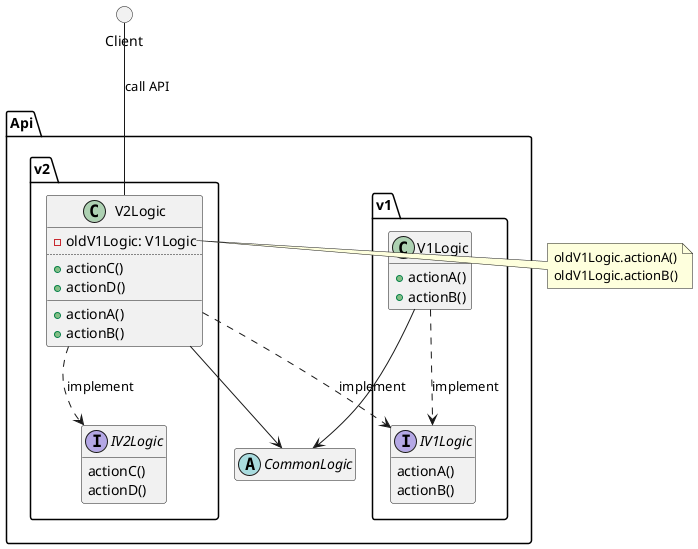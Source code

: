 @startuml api_versioning

' skinparam linetype ortho

hide empty members

circle Client

package Api {
    abstract class CommonLogic

    package v1 {
        interface IV1Logic {
            actionA()
            actionB()
        }
        class V1Logic{
            +actionA()
            +actionB()
        }
    }

    package v2 {
        interface IV2Logic {
            actionC()
            actionD()
        }
        class V2Logic {
            -oldV1Logic: V1Logic
            ..
            +actionC()
            +actionD()
            ___
            +actionA()
            +actionB()
        }
    }


}

V1Logic --> CommonLogic
V1Logic ..> IV1Logic : implement
V2Logic --> CommonLogic
V2Logic ..> IV2Logic : implement
V2Logic ..> IV1Logic : implement

Client -- V2Logic : call API

note right of V2Logic::oldV1Logic
oldV1Logic.actionA()
oldV1Logic.actionB()
endnote

' note as N1
' UML arrow specification
' <img:legends.svg>
' endnote

@enduml